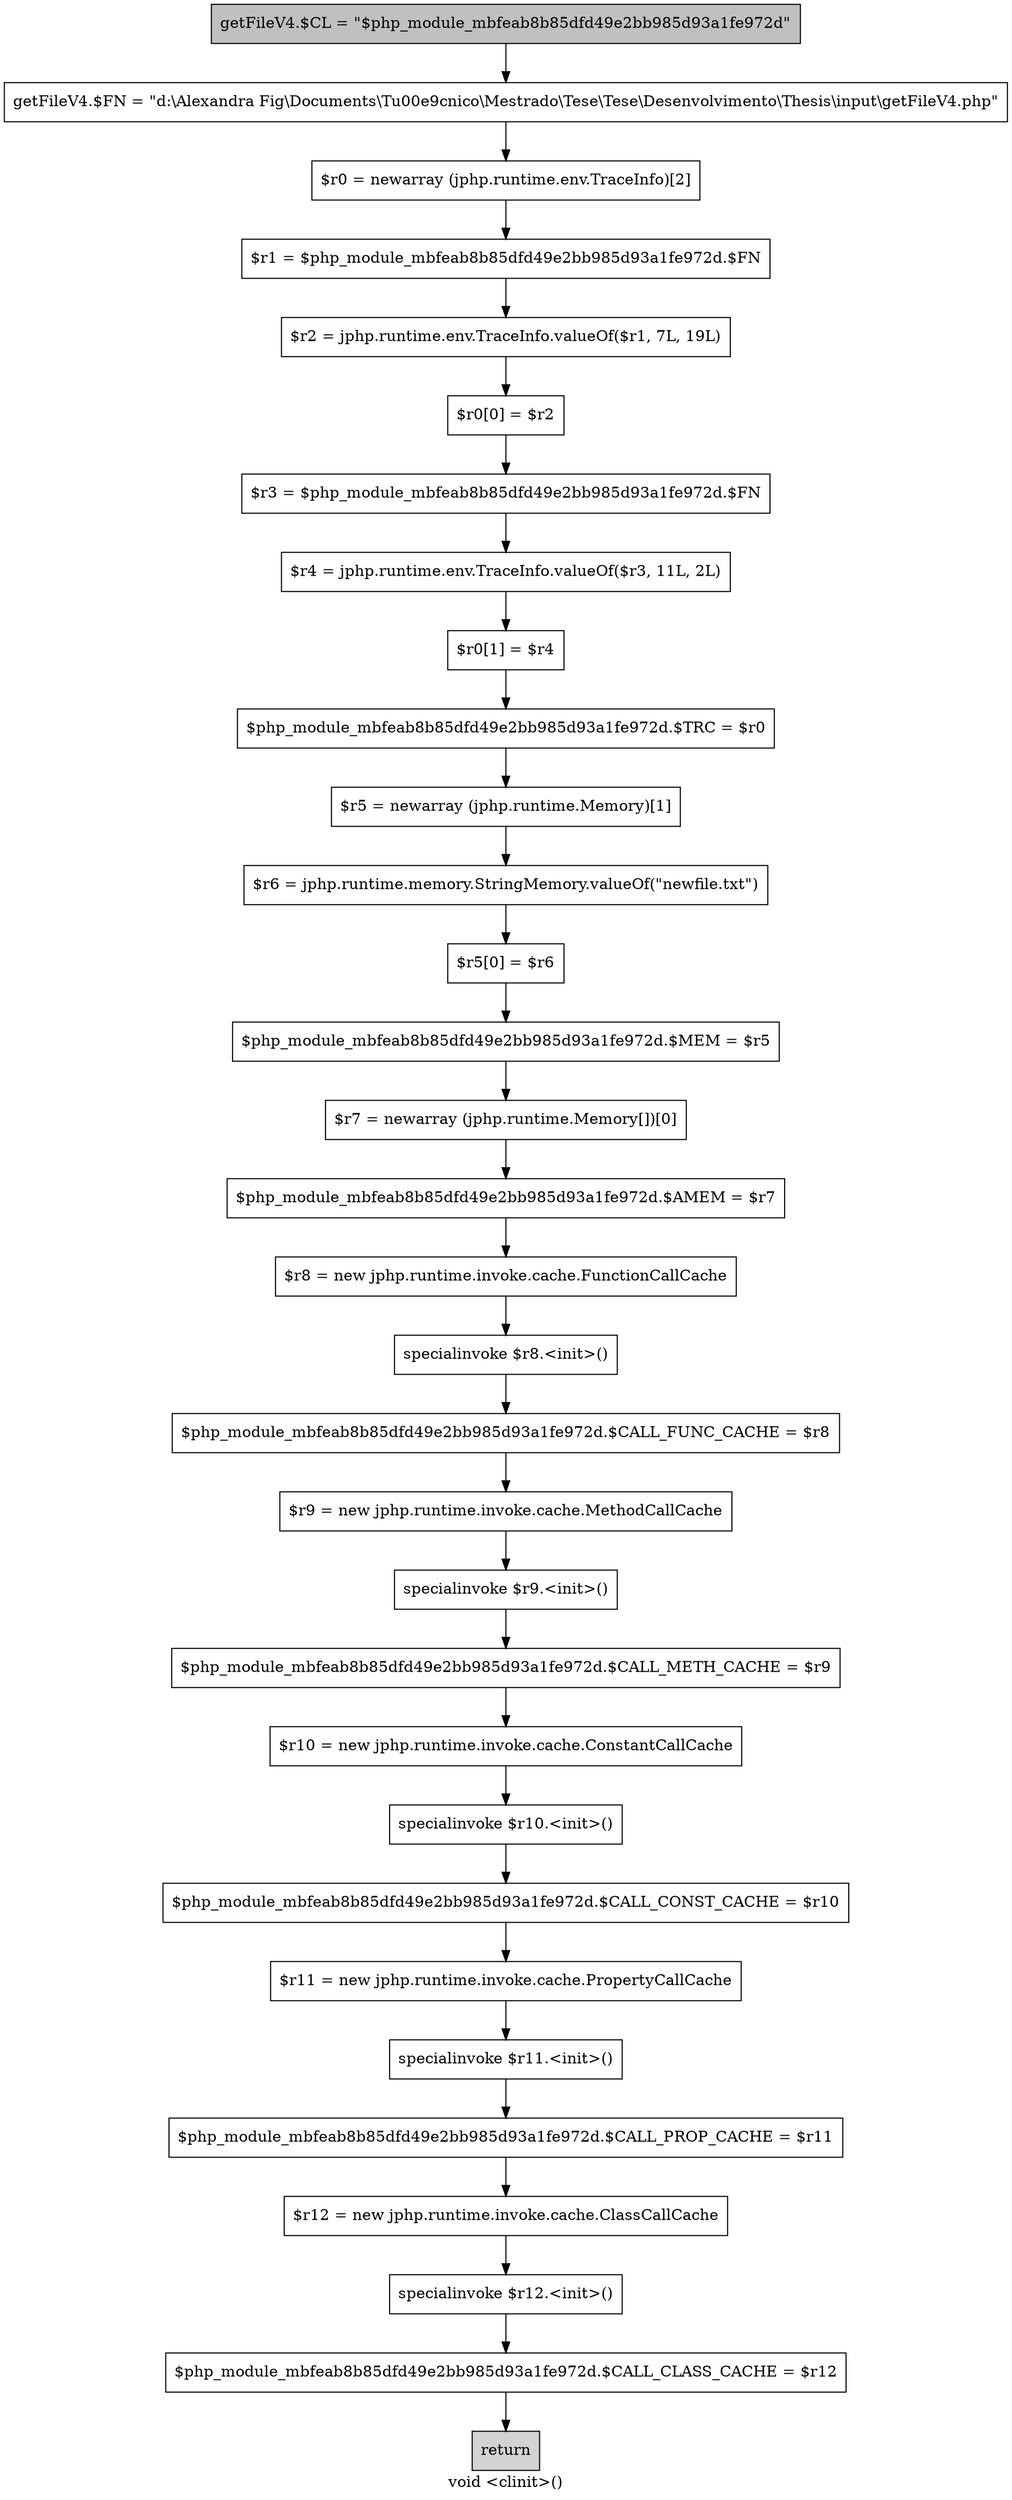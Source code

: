 digraph "void <clinit>()" {
    label="void <clinit>()";
    node [shape=box];
    "0" [style=filled,fillcolor=gray,label="getFileV4.$CL = \"$php_module_mbfeab8b85dfd49e2bb985d93a1fe972d\"",];
    "1" [label="getFileV4.$FN = \"d:\\Alexandra Fig\\Documents\\T\u00e9cnico\\Mestrado\\Tese\\Tese\\Desenvolvimento\\Thesis\\input\\getFileV4.php\"",];
    "0"->"1";
    "2" [label="$r0 = newarray (jphp.runtime.env.TraceInfo)[2]",];
    "1"->"2";
    "3" [label="$r1 = $php_module_mbfeab8b85dfd49e2bb985d93a1fe972d.$FN",];
    "2"->"3";
    "4" [label="$r2 = jphp.runtime.env.TraceInfo.valueOf($r1, 7L, 19L)",];
    "3"->"4";
    "5" [label="$r0[0] = $r2",];
    "4"->"5";
    "6" [label="$r3 = $php_module_mbfeab8b85dfd49e2bb985d93a1fe972d.$FN",];
    "5"->"6";
    "7" [label="$r4 = jphp.runtime.env.TraceInfo.valueOf($r3, 11L, 2L)",];
    "6"->"7";
    "8" [label="$r0[1] = $r4",];
    "7"->"8";
    "9" [label="$php_module_mbfeab8b85dfd49e2bb985d93a1fe972d.$TRC = $r0",];
    "8"->"9";
    "10" [label="$r5 = newarray (jphp.runtime.Memory)[1]",];
    "9"->"10";
    "11" [label="$r6 = jphp.runtime.memory.StringMemory.valueOf(\"newfile.txt\")",];
    "10"->"11";
    "12" [label="$r5[0] = $r6",];
    "11"->"12";
    "13" [label="$php_module_mbfeab8b85dfd49e2bb985d93a1fe972d.$MEM = $r5",];
    "12"->"13";
    "14" [label="$r7 = newarray (jphp.runtime.Memory[])[0]",];
    "13"->"14";
    "15" [label="$php_module_mbfeab8b85dfd49e2bb985d93a1fe972d.$AMEM = $r7",];
    "14"->"15";
    "16" [label="$r8 = new jphp.runtime.invoke.cache.FunctionCallCache",];
    "15"->"16";
    "17" [label="specialinvoke $r8.<init>()",];
    "16"->"17";
    "18" [label="$php_module_mbfeab8b85dfd49e2bb985d93a1fe972d.$CALL_FUNC_CACHE = $r8",];
    "17"->"18";
    "19" [label="$r9 = new jphp.runtime.invoke.cache.MethodCallCache",];
    "18"->"19";
    "20" [label="specialinvoke $r9.<init>()",];
    "19"->"20";
    "21" [label="$php_module_mbfeab8b85dfd49e2bb985d93a1fe972d.$CALL_METH_CACHE = $r9",];
    "20"->"21";
    "22" [label="$r10 = new jphp.runtime.invoke.cache.ConstantCallCache",];
    "21"->"22";
    "23" [label="specialinvoke $r10.<init>()",];
    "22"->"23";
    "24" [label="$php_module_mbfeab8b85dfd49e2bb985d93a1fe972d.$CALL_CONST_CACHE = $r10",];
    "23"->"24";
    "25" [label="$r11 = new jphp.runtime.invoke.cache.PropertyCallCache",];
    "24"->"25";
    "26" [label="specialinvoke $r11.<init>()",];
    "25"->"26";
    "27" [label="$php_module_mbfeab8b85dfd49e2bb985d93a1fe972d.$CALL_PROP_CACHE = $r11",];
    "26"->"27";
    "28" [label="$r12 = new jphp.runtime.invoke.cache.ClassCallCache",];
    "27"->"28";
    "29" [label="specialinvoke $r12.<init>()",];
    "28"->"29";
    "30" [label="$php_module_mbfeab8b85dfd49e2bb985d93a1fe972d.$CALL_CLASS_CACHE = $r12",];
    "29"->"30";
    "31" [style=filled,fillcolor=lightgray,label="return",];
    "30"->"31";
}
